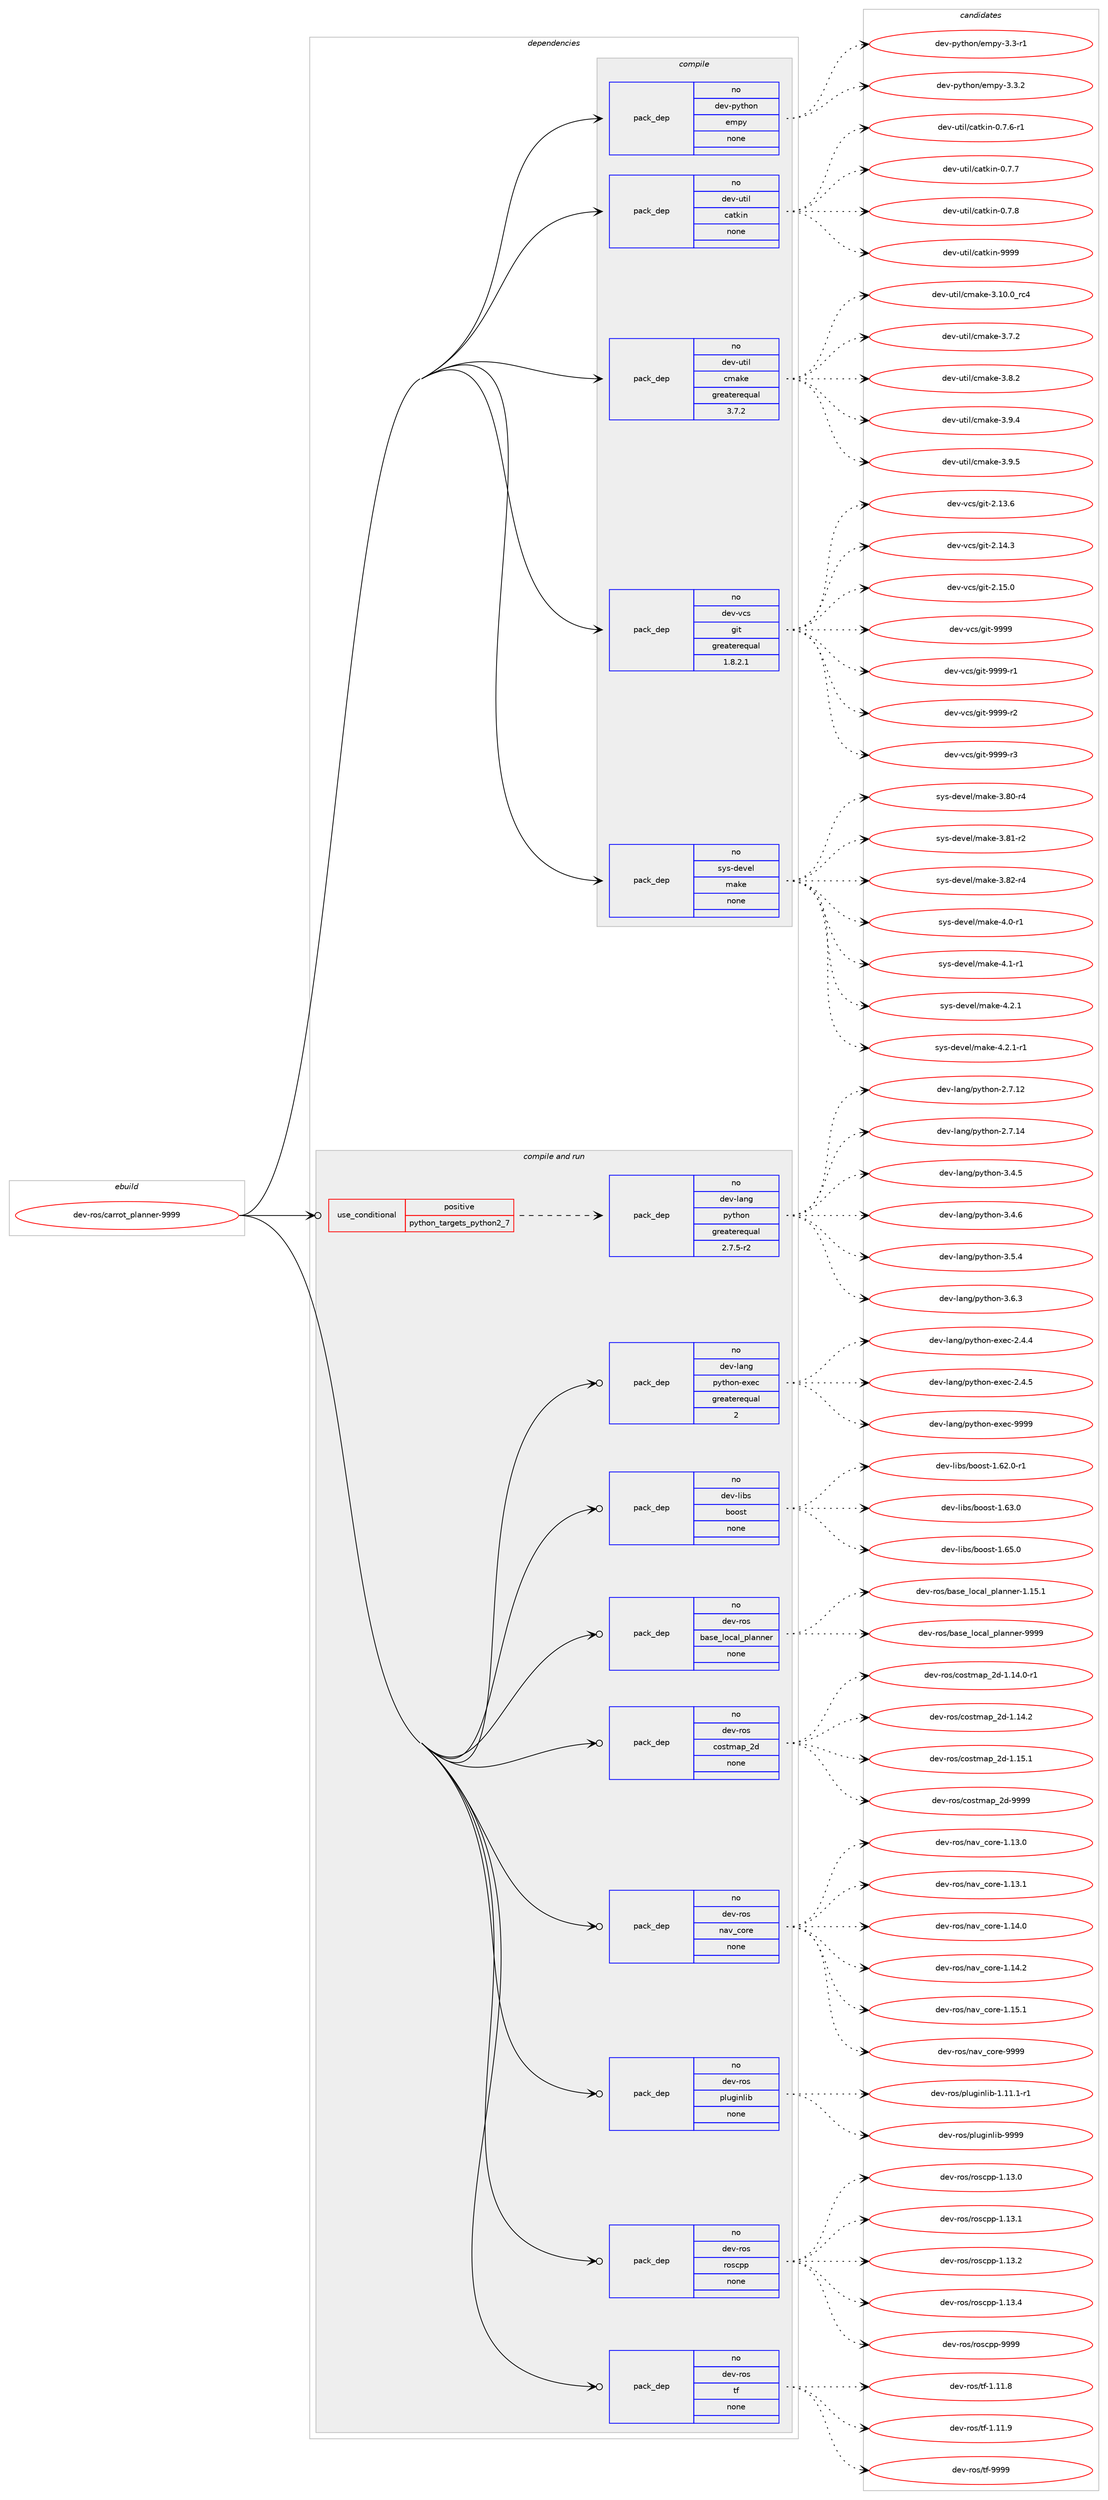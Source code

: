 digraph prolog {

# *************
# Graph options
# *************

newrank=true;
concentrate=true;
compound=true;
graph [rankdir=LR,fontname=Helvetica,fontsize=10,ranksep=1.5];#, ranksep=2.5, nodesep=0.2];
edge  [arrowhead=vee];
node  [fontname=Helvetica,fontsize=10];

# **********
# The ebuild
# **********

subgraph cluster_leftcol {
color=gray;
rank=same;
label=<<i>ebuild</i>>;
id [label="dev-ros/carrot_planner-9999", color=red, width=4, href="../dev-ros/carrot_planner-9999.svg"];
}

# ****************
# The dependencies
# ****************

subgraph cluster_midcol {
color=gray;
label=<<i>dependencies</i>>;
subgraph cluster_compile {
fillcolor="#eeeeee";
style=filled;
label=<<i>compile</i>>;
subgraph pack149716 {
dependency198620 [label=<<TABLE BORDER="0" CELLBORDER="1" CELLSPACING="0" CELLPADDING="4" WIDTH="220"><TR><TD ROWSPAN="6" CELLPADDING="30">pack_dep</TD></TR><TR><TD WIDTH="110">no</TD></TR><TR><TD>dev-python</TD></TR><TR><TD>empy</TD></TR><TR><TD>none</TD></TR><TR><TD></TD></TR></TABLE>>, shape=none, color=blue];
}
id:e -> dependency198620:w [weight=20,style="solid",arrowhead="vee"];
subgraph pack149717 {
dependency198621 [label=<<TABLE BORDER="0" CELLBORDER="1" CELLSPACING="0" CELLPADDING="4" WIDTH="220"><TR><TD ROWSPAN="6" CELLPADDING="30">pack_dep</TD></TR><TR><TD WIDTH="110">no</TD></TR><TR><TD>dev-util</TD></TR><TR><TD>catkin</TD></TR><TR><TD>none</TD></TR><TR><TD></TD></TR></TABLE>>, shape=none, color=blue];
}
id:e -> dependency198621:w [weight=20,style="solid",arrowhead="vee"];
subgraph pack149718 {
dependency198622 [label=<<TABLE BORDER="0" CELLBORDER="1" CELLSPACING="0" CELLPADDING="4" WIDTH="220"><TR><TD ROWSPAN="6" CELLPADDING="30">pack_dep</TD></TR><TR><TD WIDTH="110">no</TD></TR><TR><TD>dev-util</TD></TR><TR><TD>cmake</TD></TR><TR><TD>greaterequal</TD></TR><TR><TD>3.7.2</TD></TR></TABLE>>, shape=none, color=blue];
}
id:e -> dependency198622:w [weight=20,style="solid",arrowhead="vee"];
subgraph pack149719 {
dependency198623 [label=<<TABLE BORDER="0" CELLBORDER="1" CELLSPACING="0" CELLPADDING="4" WIDTH="220"><TR><TD ROWSPAN="6" CELLPADDING="30">pack_dep</TD></TR><TR><TD WIDTH="110">no</TD></TR><TR><TD>dev-vcs</TD></TR><TR><TD>git</TD></TR><TR><TD>greaterequal</TD></TR><TR><TD>1.8.2.1</TD></TR></TABLE>>, shape=none, color=blue];
}
id:e -> dependency198623:w [weight=20,style="solid",arrowhead="vee"];
subgraph pack149720 {
dependency198624 [label=<<TABLE BORDER="0" CELLBORDER="1" CELLSPACING="0" CELLPADDING="4" WIDTH="220"><TR><TD ROWSPAN="6" CELLPADDING="30">pack_dep</TD></TR><TR><TD WIDTH="110">no</TD></TR><TR><TD>sys-devel</TD></TR><TR><TD>make</TD></TR><TR><TD>none</TD></TR><TR><TD></TD></TR></TABLE>>, shape=none, color=blue];
}
id:e -> dependency198624:w [weight=20,style="solid",arrowhead="vee"];
}
subgraph cluster_compileandrun {
fillcolor="#eeeeee";
style=filled;
label=<<i>compile and run</i>>;
subgraph cond44917 {
dependency198625 [label=<<TABLE BORDER="0" CELLBORDER="1" CELLSPACING="0" CELLPADDING="4"><TR><TD ROWSPAN="3" CELLPADDING="10">use_conditional</TD></TR><TR><TD>positive</TD></TR><TR><TD>python_targets_python2_7</TD></TR></TABLE>>, shape=none, color=red];
subgraph pack149721 {
dependency198626 [label=<<TABLE BORDER="0" CELLBORDER="1" CELLSPACING="0" CELLPADDING="4" WIDTH="220"><TR><TD ROWSPAN="6" CELLPADDING="30">pack_dep</TD></TR><TR><TD WIDTH="110">no</TD></TR><TR><TD>dev-lang</TD></TR><TR><TD>python</TD></TR><TR><TD>greaterequal</TD></TR><TR><TD>2.7.5-r2</TD></TR></TABLE>>, shape=none, color=blue];
}
dependency198625:e -> dependency198626:w [weight=20,style="dashed",arrowhead="vee"];
}
id:e -> dependency198625:w [weight=20,style="solid",arrowhead="odotvee"];
subgraph pack149722 {
dependency198627 [label=<<TABLE BORDER="0" CELLBORDER="1" CELLSPACING="0" CELLPADDING="4" WIDTH="220"><TR><TD ROWSPAN="6" CELLPADDING="30">pack_dep</TD></TR><TR><TD WIDTH="110">no</TD></TR><TR><TD>dev-lang</TD></TR><TR><TD>python-exec</TD></TR><TR><TD>greaterequal</TD></TR><TR><TD>2</TD></TR></TABLE>>, shape=none, color=blue];
}
id:e -> dependency198627:w [weight=20,style="solid",arrowhead="odotvee"];
subgraph pack149723 {
dependency198628 [label=<<TABLE BORDER="0" CELLBORDER="1" CELLSPACING="0" CELLPADDING="4" WIDTH="220"><TR><TD ROWSPAN="6" CELLPADDING="30">pack_dep</TD></TR><TR><TD WIDTH="110">no</TD></TR><TR><TD>dev-libs</TD></TR><TR><TD>boost</TD></TR><TR><TD>none</TD></TR><TR><TD></TD></TR></TABLE>>, shape=none, color=blue];
}
id:e -> dependency198628:w [weight=20,style="solid",arrowhead="odotvee"];
subgraph pack149724 {
dependency198629 [label=<<TABLE BORDER="0" CELLBORDER="1" CELLSPACING="0" CELLPADDING="4" WIDTH="220"><TR><TD ROWSPAN="6" CELLPADDING="30">pack_dep</TD></TR><TR><TD WIDTH="110">no</TD></TR><TR><TD>dev-ros</TD></TR><TR><TD>base_local_planner</TD></TR><TR><TD>none</TD></TR><TR><TD></TD></TR></TABLE>>, shape=none, color=blue];
}
id:e -> dependency198629:w [weight=20,style="solid",arrowhead="odotvee"];
subgraph pack149725 {
dependency198630 [label=<<TABLE BORDER="0" CELLBORDER="1" CELLSPACING="0" CELLPADDING="4" WIDTH="220"><TR><TD ROWSPAN="6" CELLPADDING="30">pack_dep</TD></TR><TR><TD WIDTH="110">no</TD></TR><TR><TD>dev-ros</TD></TR><TR><TD>costmap_2d</TD></TR><TR><TD>none</TD></TR><TR><TD></TD></TR></TABLE>>, shape=none, color=blue];
}
id:e -> dependency198630:w [weight=20,style="solid",arrowhead="odotvee"];
subgraph pack149726 {
dependency198631 [label=<<TABLE BORDER="0" CELLBORDER="1" CELLSPACING="0" CELLPADDING="4" WIDTH="220"><TR><TD ROWSPAN="6" CELLPADDING="30">pack_dep</TD></TR><TR><TD WIDTH="110">no</TD></TR><TR><TD>dev-ros</TD></TR><TR><TD>nav_core</TD></TR><TR><TD>none</TD></TR><TR><TD></TD></TR></TABLE>>, shape=none, color=blue];
}
id:e -> dependency198631:w [weight=20,style="solid",arrowhead="odotvee"];
subgraph pack149727 {
dependency198632 [label=<<TABLE BORDER="0" CELLBORDER="1" CELLSPACING="0" CELLPADDING="4" WIDTH="220"><TR><TD ROWSPAN="6" CELLPADDING="30">pack_dep</TD></TR><TR><TD WIDTH="110">no</TD></TR><TR><TD>dev-ros</TD></TR><TR><TD>pluginlib</TD></TR><TR><TD>none</TD></TR><TR><TD></TD></TR></TABLE>>, shape=none, color=blue];
}
id:e -> dependency198632:w [weight=20,style="solid",arrowhead="odotvee"];
subgraph pack149728 {
dependency198633 [label=<<TABLE BORDER="0" CELLBORDER="1" CELLSPACING="0" CELLPADDING="4" WIDTH="220"><TR><TD ROWSPAN="6" CELLPADDING="30">pack_dep</TD></TR><TR><TD WIDTH="110">no</TD></TR><TR><TD>dev-ros</TD></TR><TR><TD>roscpp</TD></TR><TR><TD>none</TD></TR><TR><TD></TD></TR></TABLE>>, shape=none, color=blue];
}
id:e -> dependency198633:w [weight=20,style="solid",arrowhead="odotvee"];
subgraph pack149729 {
dependency198634 [label=<<TABLE BORDER="0" CELLBORDER="1" CELLSPACING="0" CELLPADDING="4" WIDTH="220"><TR><TD ROWSPAN="6" CELLPADDING="30">pack_dep</TD></TR><TR><TD WIDTH="110">no</TD></TR><TR><TD>dev-ros</TD></TR><TR><TD>tf</TD></TR><TR><TD>none</TD></TR><TR><TD></TD></TR></TABLE>>, shape=none, color=blue];
}
id:e -> dependency198634:w [weight=20,style="solid",arrowhead="odotvee"];
}
subgraph cluster_run {
fillcolor="#eeeeee";
style=filled;
label=<<i>run</i>>;
}
}

# **************
# The candidates
# **************

subgraph cluster_choices {
rank=same;
color=gray;
label=<<i>candidates</i>>;

subgraph choice149716 {
color=black;
nodesep=1;
choice1001011184511212111610411111047101109112121455146514511449 [label="dev-python/empy-3.3-r1", color=red, width=4,href="../dev-python/empy-3.3-r1.svg"];
choice1001011184511212111610411111047101109112121455146514650 [label="dev-python/empy-3.3.2", color=red, width=4,href="../dev-python/empy-3.3.2.svg"];
dependency198620:e -> choice1001011184511212111610411111047101109112121455146514511449:w [style=dotted,weight="100"];
dependency198620:e -> choice1001011184511212111610411111047101109112121455146514650:w [style=dotted,weight="100"];
}
subgraph choice149717 {
color=black;
nodesep=1;
choice100101118451171161051084799971161071051104548465546544511449 [label="dev-util/catkin-0.7.6-r1", color=red, width=4,href="../dev-util/catkin-0.7.6-r1.svg"];
choice10010111845117116105108479997116107105110454846554655 [label="dev-util/catkin-0.7.7", color=red, width=4,href="../dev-util/catkin-0.7.7.svg"];
choice10010111845117116105108479997116107105110454846554656 [label="dev-util/catkin-0.7.8", color=red, width=4,href="../dev-util/catkin-0.7.8.svg"];
choice100101118451171161051084799971161071051104557575757 [label="dev-util/catkin-9999", color=red, width=4,href="../dev-util/catkin-9999.svg"];
dependency198621:e -> choice100101118451171161051084799971161071051104548465546544511449:w [style=dotted,weight="100"];
dependency198621:e -> choice10010111845117116105108479997116107105110454846554655:w [style=dotted,weight="100"];
dependency198621:e -> choice10010111845117116105108479997116107105110454846554656:w [style=dotted,weight="100"];
dependency198621:e -> choice100101118451171161051084799971161071051104557575757:w [style=dotted,weight="100"];
}
subgraph choice149718 {
color=black;
nodesep=1;
choice1001011184511711610510847991099710710145514649484648951149952 [label="dev-util/cmake-3.10.0_rc4", color=red, width=4,href="../dev-util/cmake-3.10.0_rc4.svg"];
choice10010111845117116105108479910997107101455146554650 [label="dev-util/cmake-3.7.2", color=red, width=4,href="../dev-util/cmake-3.7.2.svg"];
choice10010111845117116105108479910997107101455146564650 [label="dev-util/cmake-3.8.2", color=red, width=4,href="../dev-util/cmake-3.8.2.svg"];
choice10010111845117116105108479910997107101455146574652 [label="dev-util/cmake-3.9.4", color=red, width=4,href="../dev-util/cmake-3.9.4.svg"];
choice10010111845117116105108479910997107101455146574653 [label="dev-util/cmake-3.9.5", color=red, width=4,href="../dev-util/cmake-3.9.5.svg"];
dependency198622:e -> choice1001011184511711610510847991099710710145514649484648951149952:w [style=dotted,weight="100"];
dependency198622:e -> choice10010111845117116105108479910997107101455146554650:w [style=dotted,weight="100"];
dependency198622:e -> choice10010111845117116105108479910997107101455146564650:w [style=dotted,weight="100"];
dependency198622:e -> choice10010111845117116105108479910997107101455146574652:w [style=dotted,weight="100"];
dependency198622:e -> choice10010111845117116105108479910997107101455146574653:w [style=dotted,weight="100"];
}
subgraph choice149719 {
color=black;
nodesep=1;
choice10010111845118991154710310511645504649514654 [label="dev-vcs/git-2.13.6", color=red, width=4,href="../dev-vcs/git-2.13.6.svg"];
choice10010111845118991154710310511645504649524651 [label="dev-vcs/git-2.14.3", color=red, width=4,href="../dev-vcs/git-2.14.3.svg"];
choice10010111845118991154710310511645504649534648 [label="dev-vcs/git-2.15.0", color=red, width=4,href="../dev-vcs/git-2.15.0.svg"];
choice1001011184511899115471031051164557575757 [label="dev-vcs/git-9999", color=red, width=4,href="../dev-vcs/git-9999.svg"];
choice10010111845118991154710310511645575757574511449 [label="dev-vcs/git-9999-r1", color=red, width=4,href="../dev-vcs/git-9999-r1.svg"];
choice10010111845118991154710310511645575757574511450 [label="dev-vcs/git-9999-r2", color=red, width=4,href="../dev-vcs/git-9999-r2.svg"];
choice10010111845118991154710310511645575757574511451 [label="dev-vcs/git-9999-r3", color=red, width=4,href="../dev-vcs/git-9999-r3.svg"];
dependency198623:e -> choice10010111845118991154710310511645504649514654:w [style=dotted,weight="100"];
dependency198623:e -> choice10010111845118991154710310511645504649524651:w [style=dotted,weight="100"];
dependency198623:e -> choice10010111845118991154710310511645504649534648:w [style=dotted,weight="100"];
dependency198623:e -> choice1001011184511899115471031051164557575757:w [style=dotted,weight="100"];
dependency198623:e -> choice10010111845118991154710310511645575757574511449:w [style=dotted,weight="100"];
dependency198623:e -> choice10010111845118991154710310511645575757574511450:w [style=dotted,weight="100"];
dependency198623:e -> choice10010111845118991154710310511645575757574511451:w [style=dotted,weight="100"];
}
subgraph choice149720 {
color=black;
nodesep=1;
choice11512111545100101118101108471099710710145514656484511452 [label="sys-devel/make-3.80-r4", color=red, width=4,href="../sys-devel/make-3.80-r4.svg"];
choice11512111545100101118101108471099710710145514656494511450 [label="sys-devel/make-3.81-r2", color=red, width=4,href="../sys-devel/make-3.81-r2.svg"];
choice11512111545100101118101108471099710710145514656504511452 [label="sys-devel/make-3.82-r4", color=red, width=4,href="../sys-devel/make-3.82-r4.svg"];
choice115121115451001011181011084710997107101455246484511449 [label="sys-devel/make-4.0-r1", color=red, width=4,href="../sys-devel/make-4.0-r1.svg"];
choice115121115451001011181011084710997107101455246494511449 [label="sys-devel/make-4.1-r1", color=red, width=4,href="../sys-devel/make-4.1-r1.svg"];
choice115121115451001011181011084710997107101455246504649 [label="sys-devel/make-4.2.1", color=red, width=4,href="../sys-devel/make-4.2.1.svg"];
choice1151211154510010111810110847109971071014552465046494511449 [label="sys-devel/make-4.2.1-r1", color=red, width=4,href="../sys-devel/make-4.2.1-r1.svg"];
dependency198624:e -> choice11512111545100101118101108471099710710145514656484511452:w [style=dotted,weight="100"];
dependency198624:e -> choice11512111545100101118101108471099710710145514656494511450:w [style=dotted,weight="100"];
dependency198624:e -> choice11512111545100101118101108471099710710145514656504511452:w [style=dotted,weight="100"];
dependency198624:e -> choice115121115451001011181011084710997107101455246484511449:w [style=dotted,weight="100"];
dependency198624:e -> choice115121115451001011181011084710997107101455246494511449:w [style=dotted,weight="100"];
dependency198624:e -> choice115121115451001011181011084710997107101455246504649:w [style=dotted,weight="100"];
dependency198624:e -> choice1151211154510010111810110847109971071014552465046494511449:w [style=dotted,weight="100"];
}
subgraph choice149721 {
color=black;
nodesep=1;
choice10010111845108971101034711212111610411111045504655464950 [label="dev-lang/python-2.7.12", color=red, width=4,href="../dev-lang/python-2.7.12.svg"];
choice10010111845108971101034711212111610411111045504655464952 [label="dev-lang/python-2.7.14", color=red, width=4,href="../dev-lang/python-2.7.14.svg"];
choice100101118451089711010347112121116104111110455146524653 [label="dev-lang/python-3.4.5", color=red, width=4,href="../dev-lang/python-3.4.5.svg"];
choice100101118451089711010347112121116104111110455146524654 [label="dev-lang/python-3.4.6", color=red, width=4,href="../dev-lang/python-3.4.6.svg"];
choice100101118451089711010347112121116104111110455146534652 [label="dev-lang/python-3.5.4", color=red, width=4,href="../dev-lang/python-3.5.4.svg"];
choice100101118451089711010347112121116104111110455146544651 [label="dev-lang/python-3.6.3", color=red, width=4,href="../dev-lang/python-3.6.3.svg"];
dependency198626:e -> choice10010111845108971101034711212111610411111045504655464950:w [style=dotted,weight="100"];
dependency198626:e -> choice10010111845108971101034711212111610411111045504655464952:w [style=dotted,weight="100"];
dependency198626:e -> choice100101118451089711010347112121116104111110455146524653:w [style=dotted,weight="100"];
dependency198626:e -> choice100101118451089711010347112121116104111110455146524654:w [style=dotted,weight="100"];
dependency198626:e -> choice100101118451089711010347112121116104111110455146534652:w [style=dotted,weight="100"];
dependency198626:e -> choice100101118451089711010347112121116104111110455146544651:w [style=dotted,weight="100"];
}
subgraph choice149722 {
color=black;
nodesep=1;
choice1001011184510897110103471121211161041111104510112010199455046524652 [label="dev-lang/python-exec-2.4.4", color=red, width=4,href="../dev-lang/python-exec-2.4.4.svg"];
choice1001011184510897110103471121211161041111104510112010199455046524653 [label="dev-lang/python-exec-2.4.5", color=red, width=4,href="../dev-lang/python-exec-2.4.5.svg"];
choice10010111845108971101034711212111610411111045101120101994557575757 [label="dev-lang/python-exec-9999", color=red, width=4,href="../dev-lang/python-exec-9999.svg"];
dependency198627:e -> choice1001011184510897110103471121211161041111104510112010199455046524652:w [style=dotted,weight="100"];
dependency198627:e -> choice1001011184510897110103471121211161041111104510112010199455046524653:w [style=dotted,weight="100"];
dependency198627:e -> choice10010111845108971101034711212111610411111045101120101994557575757:w [style=dotted,weight="100"];
}
subgraph choice149723 {
color=black;
nodesep=1;
choice10010111845108105981154798111111115116454946545046484511449 [label="dev-libs/boost-1.62.0-r1", color=red, width=4,href="../dev-libs/boost-1.62.0-r1.svg"];
choice1001011184510810598115479811111111511645494654514648 [label="dev-libs/boost-1.63.0", color=red, width=4,href="../dev-libs/boost-1.63.0.svg"];
choice1001011184510810598115479811111111511645494654534648 [label="dev-libs/boost-1.65.0", color=red, width=4,href="../dev-libs/boost-1.65.0.svg"];
dependency198628:e -> choice10010111845108105981154798111111115116454946545046484511449:w [style=dotted,weight="100"];
dependency198628:e -> choice1001011184510810598115479811111111511645494654514648:w [style=dotted,weight="100"];
dependency198628:e -> choice1001011184510810598115479811111111511645494654534648:w [style=dotted,weight="100"];
}
subgraph choice149724 {
color=black;
nodesep=1;
choice10010111845114111115479897115101951081119997108951121089711011010111445494649534649 [label="dev-ros/base_local_planner-1.15.1", color=red, width=4,href="../dev-ros/base_local_planner-1.15.1.svg"];
choice1001011184511411111547989711510195108111999710895112108971101101011144557575757 [label="dev-ros/base_local_planner-9999", color=red, width=4,href="../dev-ros/base_local_planner-9999.svg"];
dependency198629:e -> choice10010111845114111115479897115101951081119997108951121089711011010111445494649534649:w [style=dotted,weight="100"];
dependency198629:e -> choice1001011184511411111547989711510195108111999710895112108971101101011144557575757:w [style=dotted,weight="100"];
}
subgraph choice149725 {
color=black;
nodesep=1;
choice100101118451141111154799111115116109971129550100454946495246484511449 [label="dev-ros/costmap_2d-1.14.0-r1", color=red, width=4,href="../dev-ros/costmap_2d-1.14.0-r1.svg"];
choice10010111845114111115479911111511610997112955010045494649524650 [label="dev-ros/costmap_2d-1.14.2", color=red, width=4,href="../dev-ros/costmap_2d-1.14.2.svg"];
choice10010111845114111115479911111511610997112955010045494649534649 [label="dev-ros/costmap_2d-1.15.1", color=red, width=4,href="../dev-ros/costmap_2d-1.15.1.svg"];
choice1001011184511411111547991111151161099711295501004557575757 [label="dev-ros/costmap_2d-9999", color=red, width=4,href="../dev-ros/costmap_2d-9999.svg"];
dependency198630:e -> choice100101118451141111154799111115116109971129550100454946495246484511449:w [style=dotted,weight="100"];
dependency198630:e -> choice10010111845114111115479911111511610997112955010045494649524650:w [style=dotted,weight="100"];
dependency198630:e -> choice10010111845114111115479911111511610997112955010045494649534649:w [style=dotted,weight="100"];
dependency198630:e -> choice1001011184511411111547991111151161099711295501004557575757:w [style=dotted,weight="100"];
}
subgraph choice149726 {
color=black;
nodesep=1;
choice100101118451141111154711097118959911111410145494649514648 [label="dev-ros/nav_core-1.13.0", color=red, width=4,href="../dev-ros/nav_core-1.13.0.svg"];
choice100101118451141111154711097118959911111410145494649514649 [label="dev-ros/nav_core-1.13.1", color=red, width=4,href="../dev-ros/nav_core-1.13.1.svg"];
choice100101118451141111154711097118959911111410145494649524648 [label="dev-ros/nav_core-1.14.0", color=red, width=4,href="../dev-ros/nav_core-1.14.0.svg"];
choice100101118451141111154711097118959911111410145494649524650 [label="dev-ros/nav_core-1.14.2", color=red, width=4,href="../dev-ros/nav_core-1.14.2.svg"];
choice100101118451141111154711097118959911111410145494649534649 [label="dev-ros/nav_core-1.15.1", color=red, width=4,href="../dev-ros/nav_core-1.15.1.svg"];
choice10010111845114111115471109711895991111141014557575757 [label="dev-ros/nav_core-9999", color=red, width=4,href="../dev-ros/nav_core-9999.svg"];
dependency198631:e -> choice100101118451141111154711097118959911111410145494649514648:w [style=dotted,weight="100"];
dependency198631:e -> choice100101118451141111154711097118959911111410145494649514649:w [style=dotted,weight="100"];
dependency198631:e -> choice100101118451141111154711097118959911111410145494649524648:w [style=dotted,weight="100"];
dependency198631:e -> choice100101118451141111154711097118959911111410145494649524650:w [style=dotted,weight="100"];
dependency198631:e -> choice100101118451141111154711097118959911111410145494649534649:w [style=dotted,weight="100"];
dependency198631:e -> choice10010111845114111115471109711895991111141014557575757:w [style=dotted,weight="100"];
}
subgraph choice149727 {
color=black;
nodesep=1;
choice100101118451141111154711210811710310511010810598454946494946494511449 [label="dev-ros/pluginlib-1.11.1-r1", color=red, width=4,href="../dev-ros/pluginlib-1.11.1-r1.svg"];
choice1001011184511411111547112108117103105110108105984557575757 [label="dev-ros/pluginlib-9999", color=red, width=4,href="../dev-ros/pluginlib-9999.svg"];
dependency198632:e -> choice100101118451141111154711210811710310511010810598454946494946494511449:w [style=dotted,weight="100"];
dependency198632:e -> choice1001011184511411111547112108117103105110108105984557575757:w [style=dotted,weight="100"];
}
subgraph choice149728 {
color=black;
nodesep=1;
choice10010111845114111115471141111159911211245494649514648 [label="dev-ros/roscpp-1.13.0", color=red, width=4,href="../dev-ros/roscpp-1.13.0.svg"];
choice10010111845114111115471141111159911211245494649514649 [label="dev-ros/roscpp-1.13.1", color=red, width=4,href="../dev-ros/roscpp-1.13.1.svg"];
choice10010111845114111115471141111159911211245494649514650 [label="dev-ros/roscpp-1.13.2", color=red, width=4,href="../dev-ros/roscpp-1.13.2.svg"];
choice10010111845114111115471141111159911211245494649514652 [label="dev-ros/roscpp-1.13.4", color=red, width=4,href="../dev-ros/roscpp-1.13.4.svg"];
choice1001011184511411111547114111115991121124557575757 [label="dev-ros/roscpp-9999", color=red, width=4,href="../dev-ros/roscpp-9999.svg"];
dependency198633:e -> choice10010111845114111115471141111159911211245494649514648:w [style=dotted,weight="100"];
dependency198633:e -> choice10010111845114111115471141111159911211245494649514649:w [style=dotted,weight="100"];
dependency198633:e -> choice10010111845114111115471141111159911211245494649514650:w [style=dotted,weight="100"];
dependency198633:e -> choice10010111845114111115471141111159911211245494649514652:w [style=dotted,weight="100"];
dependency198633:e -> choice1001011184511411111547114111115991121124557575757:w [style=dotted,weight="100"];
}
subgraph choice149729 {
color=black;
nodesep=1;
choice100101118451141111154711610245494649494656 [label="dev-ros/tf-1.11.8", color=red, width=4,href="../dev-ros/tf-1.11.8.svg"];
choice100101118451141111154711610245494649494657 [label="dev-ros/tf-1.11.9", color=red, width=4,href="../dev-ros/tf-1.11.9.svg"];
choice10010111845114111115471161024557575757 [label="dev-ros/tf-9999", color=red, width=4,href="../dev-ros/tf-9999.svg"];
dependency198634:e -> choice100101118451141111154711610245494649494656:w [style=dotted,weight="100"];
dependency198634:e -> choice100101118451141111154711610245494649494657:w [style=dotted,weight="100"];
dependency198634:e -> choice10010111845114111115471161024557575757:w [style=dotted,weight="100"];
}
}

}
